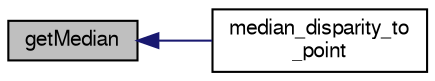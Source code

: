 digraph "getMedian"
{
  edge [fontname="FreeSans",fontsize="10",labelfontname="FreeSans",labelfontsize="10"];
  node [fontname="FreeSans",fontsize="10",shape=record];
  rankdir="LR";
  Node1 [label="getMedian",height=0.2,width=0.4,color="black", fillcolor="grey75", style="filled", fontcolor="black"];
  Node1 -> Node2 [dir="back",color="midnightblue",fontsize="10",style="solid",fontname="FreeSans"];
  Node2 [label="median_disparity_to\l_point",height=0.2,width=0.4,color="black", fillcolor="white", style="filled",URL="$wedgebug_8c.html#a58beceae283a2eb753ea1b2f16b5809b"];
}
